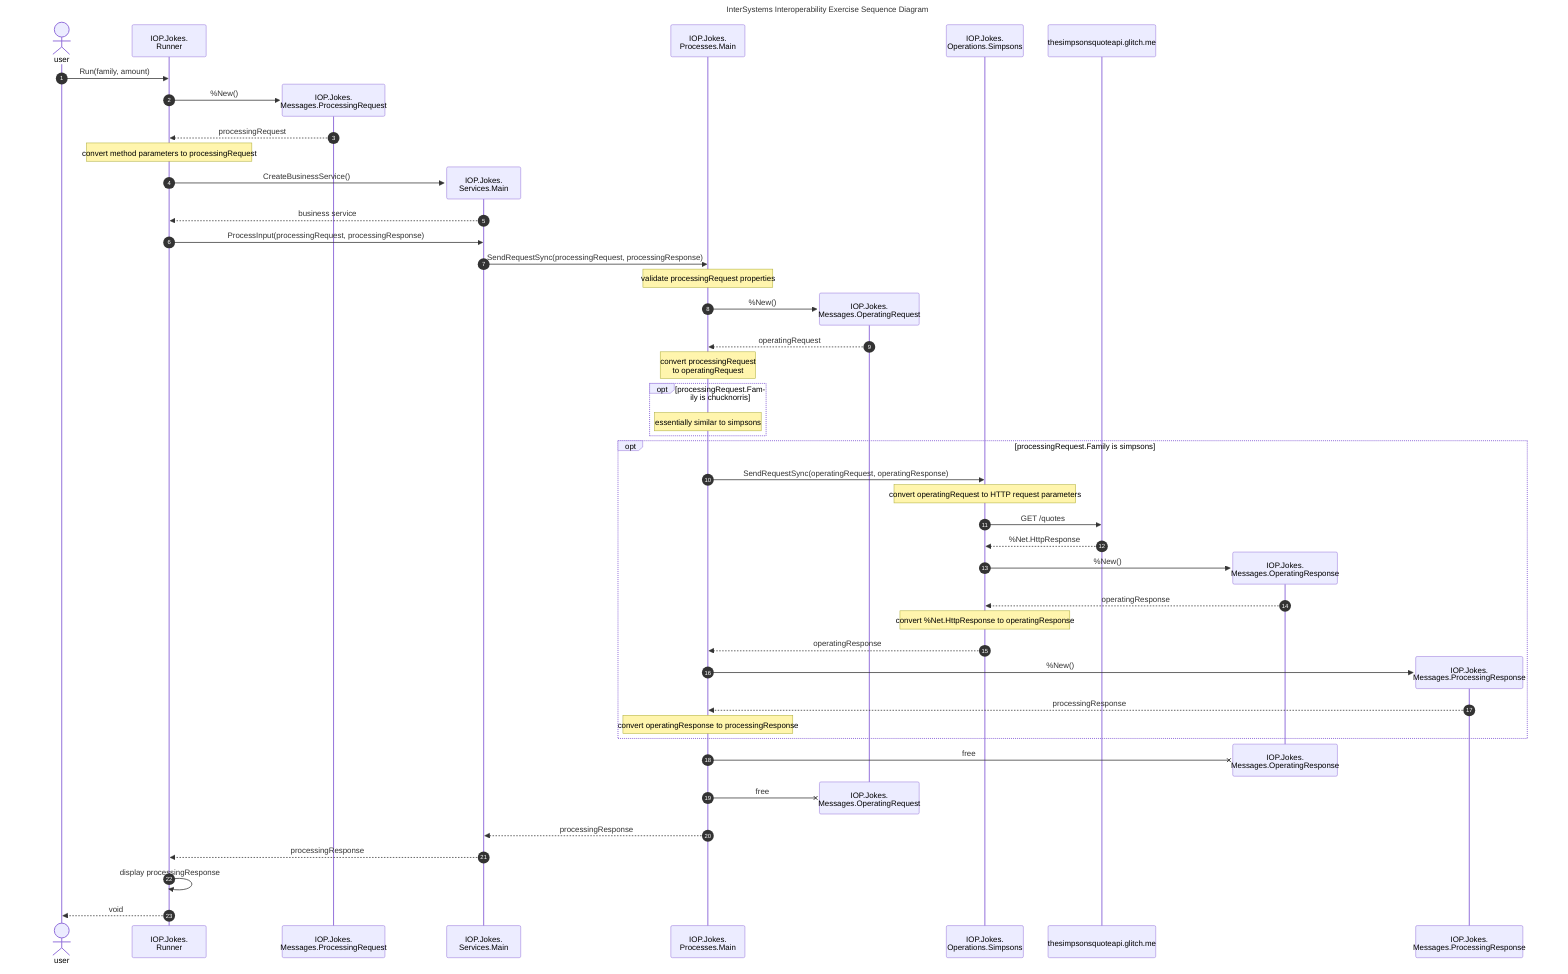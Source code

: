 ---
title: InterSystems Interoperability Exercise Sequence Diagram
---
sequenceDiagram
autonumber

actor user
participant runner as IOP.Jokes.<br/>Runner

user ->> runner: Run(family, amount)

create participant processingrequest as IOP.Jokes.<br/>Messages.ProcessingRequest
runner ->> processingrequest: %New()
processingrequest -->> runner: processingRequest

note over runner: convert method parameters to processingRequest

create participant service as IOP.Jokes.<br/>Services.Main
runner ->> service: CreateBusinessService()
service -->> runner: business service
runner ->> service: ProcessInput(processingRequest, processingResponse)

participant process as IOP.Jokes.<br/>Processes.Main
service ->> process: SendRequestSync(processingRequest, processingResponse)

%% -----------------------------------------------------------------------------

note over process: validate processingRequest properties
create participant operatingrequest as IOP.Jokes.<br/>Messages.OperatingRequest
process ->> operatingrequest: %New()
operatingrequest -->> process: operatingRequest

note over process: convert processingRequest<br/>to operatingRequest

%% -----------------------------------------------------------------------------

opt processingRequest.Family is chucknorris
  note over process: essentially similar to simpsons
end

%% -----------------------------------------------------------------------------

participant simpsons as IOP.Jokes.<br/>Operations.Simpsons
participant simpsonsapi as thesimpsonsquoteapi.glitch.me

opt processingRequest.Family is simpsons
  process ->> simpsons: SendRequestSync(operatingRequest, operatingResponse)
  note over simpsons: convert  operatingRequest to HTTP request parameters
  simpsons ->> simpsonsapi: GET /quotes
  simpsonsapi -->> simpsons: %Net.HttpResponse
  create participant operatingresponse as IOP.Jokes.<br/>Messages.OperatingResponse
  simpsons ->> operatingresponse: %New()
  operatingresponse -->> simpsons: operatingResponse
  note over simpsons: convert %Net.HttpResponse to operatingResponse
  simpsons -->> process: operatingResponse
  create participant processingresponse as IOP.Jokes.<br/>Messages.ProcessingResponse
  process ->> processingresponse: %New()
  processingresponse -->> process: processingResponse
  note over process: convert operatingResponse to processingResponse
end

%% -----------------------------------------------------------------------------

destroy operatingresponse
process -x operatingresponse: free
destroy operatingrequest
process -x operatingrequest: free

%% -----------------------------------------------------------------------------

process -->> service: processingResponse
service -->> runner: processingResponse
runner ->> runner: display processingResponse
runner -->> user: void